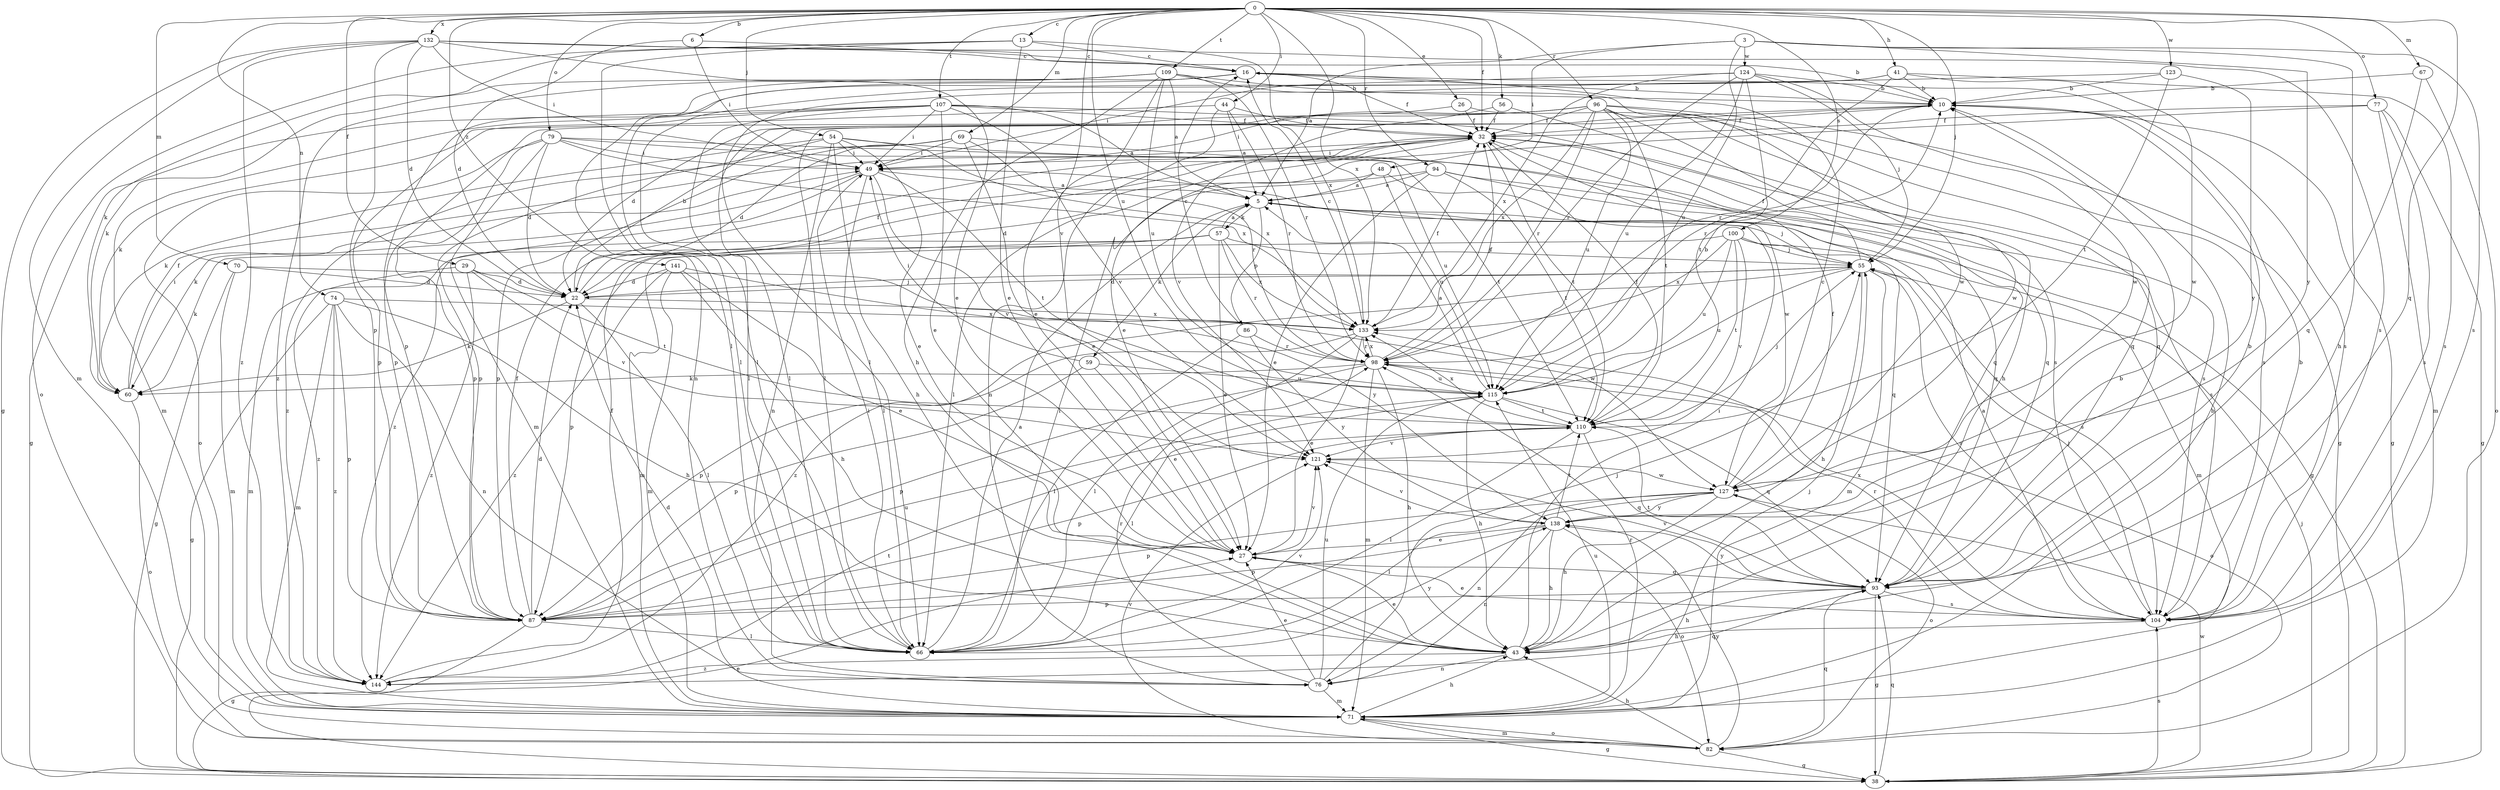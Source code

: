 strict digraph  {
0;
3;
5;
6;
10;
13;
16;
22;
26;
27;
29;
32;
38;
41;
43;
44;
48;
49;
54;
55;
56;
57;
59;
60;
66;
67;
69;
70;
71;
74;
76;
77;
79;
82;
86;
87;
93;
94;
96;
98;
100;
104;
107;
109;
110;
115;
121;
123;
124;
127;
132;
133;
138;
141;
144;
0 -> 6  [label=b];
0 -> 13  [label=c];
0 -> 26  [label=e];
0 -> 29  [label=f];
0 -> 32  [label=f];
0 -> 41  [label=h];
0 -> 44  [label=i];
0 -> 54  [label=j];
0 -> 55  [label=j];
0 -> 56  [label=k];
0 -> 67  [label=m];
0 -> 69  [label=m];
0 -> 70  [label=m];
0 -> 74  [label=n];
0 -> 77  [label=o];
0 -> 79  [label=o];
0 -> 93  [label=q];
0 -> 94  [label=r];
0 -> 96  [label=r];
0 -> 100  [label=s];
0 -> 107  [label=t];
0 -> 109  [label=t];
0 -> 115  [label=u];
0 -> 121  [label=v];
0 -> 123  [label=w];
0 -> 132  [label=x];
0 -> 133  [label=x];
0 -> 141  [label=z];
3 -> 5  [label=a];
3 -> 43  [label=h];
3 -> 48  [label=i];
3 -> 104  [label=s];
3 -> 115  [label=u];
3 -> 124  [label=w];
3 -> 138  [label=y];
5 -> 55  [label=j];
5 -> 57  [label=k];
5 -> 59  [label=k];
5 -> 86  [label=p];
5 -> 93  [label=q];
6 -> 16  [label=c];
6 -> 22  [label=d];
6 -> 49  [label=i];
10 -> 32  [label=f];
10 -> 38  [label=g];
10 -> 66  [label=l];
10 -> 98  [label=r];
13 -> 16  [label=c];
13 -> 27  [label=e];
13 -> 60  [label=k];
13 -> 66  [label=l];
13 -> 82  [label=o];
13 -> 133  [label=x];
16 -> 10  [label=b];
16 -> 32  [label=f];
16 -> 66  [label=l];
16 -> 76  [label=n];
16 -> 104  [label=s];
22 -> 10  [label=b];
22 -> 32  [label=f];
22 -> 55  [label=j];
22 -> 60  [label=k];
22 -> 66  [label=l];
22 -> 133  [label=x];
26 -> 32  [label=f];
26 -> 49  [label=i];
26 -> 93  [label=q];
27 -> 93  [label=q];
27 -> 121  [label=v];
29 -> 22  [label=d];
29 -> 71  [label=m];
29 -> 110  [label=t];
29 -> 121  [label=v];
29 -> 144  [label=z];
32 -> 49  [label=i];
32 -> 66  [label=l];
32 -> 104  [label=s];
32 -> 110  [label=t];
32 -> 127  [label=w];
38 -> 27  [label=e];
38 -> 55  [label=j];
38 -> 93  [label=q];
38 -> 104  [label=s];
38 -> 127  [label=w];
41 -> 10  [label=b];
41 -> 66  [label=l];
41 -> 87  [label=p];
41 -> 98  [label=r];
41 -> 104  [label=s];
41 -> 127  [label=w];
43 -> 10  [label=b];
43 -> 27  [label=e];
43 -> 49  [label=i];
43 -> 76  [label=n];
43 -> 144  [label=z];
44 -> 5  [label=a];
44 -> 32  [label=f];
44 -> 76  [label=n];
44 -> 87  [label=p];
44 -> 98  [label=r];
48 -> 5  [label=a];
48 -> 22  [label=d];
48 -> 38  [label=g];
48 -> 115  [label=u];
49 -> 5  [label=a];
49 -> 60  [label=k];
49 -> 66  [label=l];
49 -> 110  [label=t];
49 -> 121  [label=v];
49 -> 144  [label=z];
54 -> 27  [label=e];
54 -> 43  [label=h];
54 -> 49  [label=i];
54 -> 60  [label=k];
54 -> 76  [label=n];
54 -> 87  [label=p];
54 -> 93  [label=q];
54 -> 133  [label=x];
55 -> 22  [label=d];
55 -> 32  [label=f];
55 -> 43  [label=h];
55 -> 71  [label=m];
55 -> 104  [label=s];
55 -> 115  [label=u];
55 -> 144  [label=z];
56 -> 32  [label=f];
56 -> 43  [label=h];
56 -> 121  [label=v];
57 -> 5  [label=a];
57 -> 27  [label=e];
57 -> 55  [label=j];
57 -> 71  [label=m];
57 -> 87  [label=p];
57 -> 98  [label=r];
57 -> 133  [label=x];
57 -> 144  [label=z];
59 -> 27  [label=e];
59 -> 49  [label=i];
59 -> 87  [label=p];
59 -> 115  [label=u];
60 -> 32  [label=f];
60 -> 49  [label=i];
60 -> 82  [label=o];
66 -> 5  [label=a];
66 -> 49  [label=i];
66 -> 121  [label=v];
66 -> 138  [label=y];
67 -> 10  [label=b];
67 -> 82  [label=o];
67 -> 93  [label=q];
69 -> 22  [label=d];
69 -> 27  [label=e];
69 -> 49  [label=i];
69 -> 87  [label=p];
69 -> 98  [label=r];
69 -> 115  [label=u];
69 -> 144  [label=z];
70 -> 22  [label=d];
70 -> 38  [label=g];
70 -> 71  [label=m];
70 -> 127  [label=w];
71 -> 10  [label=b];
71 -> 22  [label=d];
71 -> 38  [label=g];
71 -> 43  [label=h];
71 -> 55  [label=j];
71 -> 82  [label=o];
71 -> 98  [label=r];
71 -> 115  [label=u];
74 -> 38  [label=g];
74 -> 43  [label=h];
74 -> 71  [label=m];
74 -> 76  [label=n];
74 -> 87  [label=p];
74 -> 133  [label=x];
74 -> 144  [label=z];
76 -> 27  [label=e];
76 -> 55  [label=j];
76 -> 71  [label=m];
76 -> 98  [label=r];
76 -> 115  [label=u];
77 -> 27  [label=e];
77 -> 32  [label=f];
77 -> 38  [label=g];
77 -> 71  [label=m];
77 -> 104  [label=s];
79 -> 22  [label=d];
79 -> 49  [label=i];
79 -> 71  [label=m];
79 -> 82  [label=o];
79 -> 87  [label=p];
79 -> 93  [label=q];
79 -> 110  [label=t];
79 -> 133  [label=x];
82 -> 38  [label=g];
82 -> 43  [label=h];
82 -> 71  [label=m];
82 -> 93  [label=q];
82 -> 121  [label=v];
82 -> 138  [label=y];
86 -> 16  [label=c];
86 -> 66  [label=l];
86 -> 98  [label=r];
86 -> 138  [label=y];
87 -> 22  [label=d];
87 -> 32  [label=f];
87 -> 38  [label=g];
87 -> 66  [label=l];
87 -> 115  [label=u];
93 -> 10  [label=b];
93 -> 38  [label=g];
93 -> 43  [label=h];
93 -> 87  [label=p];
93 -> 104  [label=s];
93 -> 110  [label=t];
93 -> 121  [label=v];
93 -> 138  [label=y];
94 -> 5  [label=a];
94 -> 27  [label=e];
94 -> 66  [label=l];
94 -> 93  [label=q];
94 -> 104  [label=s];
94 -> 110  [label=t];
96 -> 22  [label=d];
96 -> 32  [label=f];
96 -> 38  [label=g];
96 -> 60  [label=k];
96 -> 66  [label=l];
96 -> 93  [label=q];
96 -> 98  [label=r];
96 -> 104  [label=s];
96 -> 110  [label=t];
96 -> 115  [label=u];
96 -> 127  [label=w];
96 -> 133  [label=x];
98 -> 32  [label=f];
98 -> 43  [label=h];
98 -> 60  [label=k];
98 -> 71  [label=m];
98 -> 82  [label=o];
98 -> 87  [label=p];
98 -> 115  [label=u];
98 -> 133  [label=x];
100 -> 55  [label=j];
100 -> 60  [label=k];
100 -> 71  [label=m];
100 -> 104  [label=s];
100 -> 110  [label=t];
100 -> 115  [label=u];
100 -> 121  [label=v];
100 -> 133  [label=x];
104 -> 5  [label=a];
104 -> 10  [label=b];
104 -> 27  [label=e];
104 -> 43  [label=h];
104 -> 55  [label=j];
104 -> 98  [label=r];
104 -> 133  [label=x];
107 -> 5  [label=a];
107 -> 27  [label=e];
107 -> 32  [label=f];
107 -> 38  [label=g];
107 -> 49  [label=i];
107 -> 66  [label=l];
107 -> 71  [label=m];
107 -> 87  [label=p];
107 -> 104  [label=s];
107 -> 121  [label=v];
109 -> 5  [label=a];
109 -> 10  [label=b];
109 -> 27  [label=e];
109 -> 43  [label=h];
109 -> 60  [label=k];
109 -> 98  [label=r];
109 -> 115  [label=u];
109 -> 127  [label=w];
109 -> 144  [label=z];
110 -> 32  [label=f];
110 -> 55  [label=j];
110 -> 66  [label=l];
110 -> 87  [label=p];
110 -> 93  [label=q];
110 -> 121  [label=v];
110 -> 133  [label=x];
115 -> 5  [label=a];
115 -> 10  [label=b];
115 -> 43  [label=h];
115 -> 66  [label=l];
115 -> 93  [label=q];
115 -> 110  [label=t];
121 -> 127  [label=w];
123 -> 10  [label=b];
123 -> 66  [label=l];
123 -> 110  [label=t];
123 -> 138  [label=y];
124 -> 10  [label=b];
124 -> 49  [label=i];
124 -> 55  [label=j];
124 -> 98  [label=r];
124 -> 110  [label=t];
124 -> 115  [label=u];
124 -> 127  [label=w];
124 -> 133  [label=x];
127 -> 16  [label=c];
127 -> 32  [label=f];
127 -> 43  [label=h];
127 -> 66  [label=l];
127 -> 76  [label=n];
127 -> 82  [label=o];
127 -> 87  [label=p];
127 -> 138  [label=y];
132 -> 10  [label=b];
132 -> 16  [label=c];
132 -> 22  [label=d];
132 -> 27  [label=e];
132 -> 38  [label=g];
132 -> 49  [label=i];
132 -> 71  [label=m];
132 -> 87  [label=p];
132 -> 104  [label=s];
132 -> 144  [label=z];
133 -> 16  [label=c];
133 -> 27  [label=e];
133 -> 32  [label=f];
133 -> 66  [label=l];
133 -> 87  [label=p];
133 -> 98  [label=r];
138 -> 27  [label=e];
138 -> 43  [label=h];
138 -> 76  [label=n];
138 -> 82  [label=o];
138 -> 87  [label=p];
138 -> 110  [label=t];
138 -> 121  [label=v];
141 -> 22  [label=d];
141 -> 27  [label=e];
141 -> 43  [label=h];
141 -> 71  [label=m];
141 -> 138  [label=y];
141 -> 144  [label=z];
144 -> 32  [label=f];
144 -> 93  [label=q];
144 -> 110  [label=t];
}
